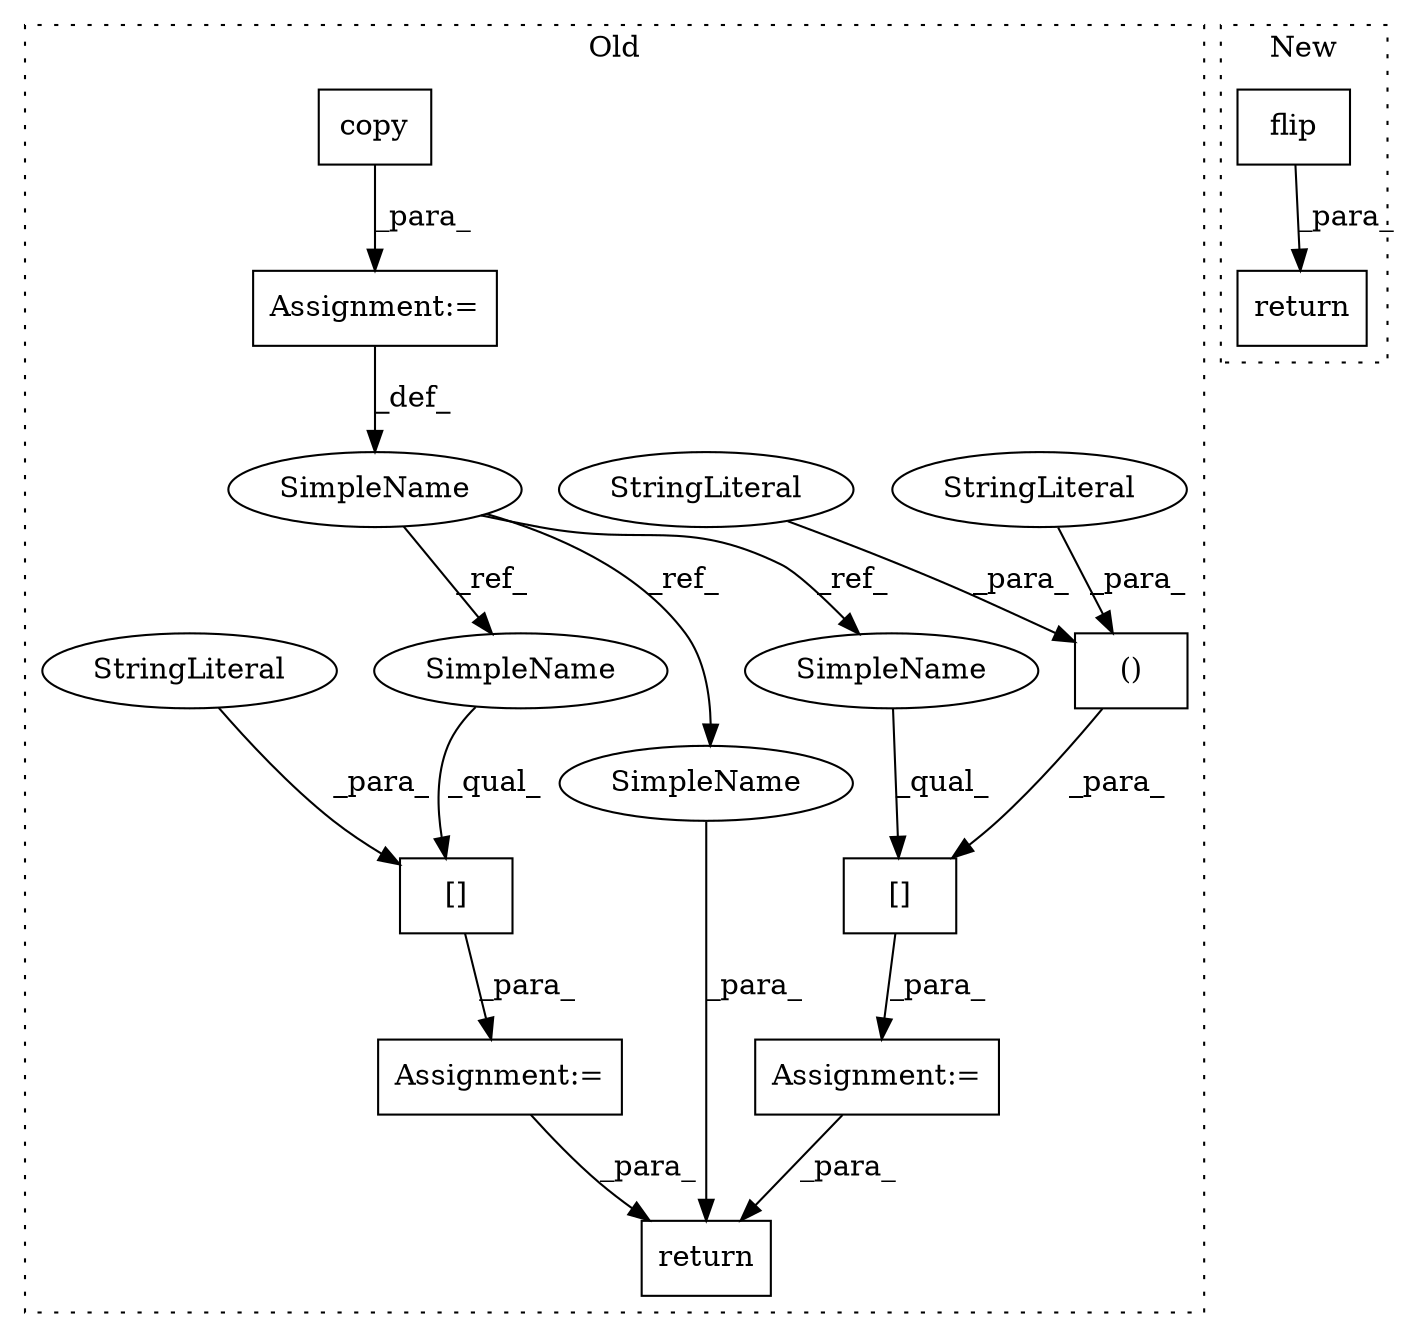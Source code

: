 digraph G {
subgraph cluster0 {
1 [label="return" a="41" s="876" l="7" shape="box"];
4 [label="Assignment:=" a="7" s="526" l="1" shape="box"];
5 [label="Assignment:=" a="7" s="709" l="1" shape="box"];
6 [label="()" a="106" s="721" l="84" shape="box"];
7 [label="[]" a="2" s="710,805" l="11,2" shape="box"];
8 [label="SimpleName" a="42" s="391" l="1" shape="ellipse"];
9 [label="[]" a="2" s="527,547" l="2,1" shape="box"];
10 [label="StringLiteral" a="45" s="752" l="20" shape="ellipse"];
11 [label="StringLiteral" a="45" s="721" l="18" shape="ellipse"];
12 [label="StringLiteral" a="45" s="529" l="18" shape="ellipse"];
13 [label="copy" a="32" s="395" l="6" shape="box"];
14 [label="Assignment:=" a="7" s="392" l="1" shape="box"];
15 [label="SimpleName" a="42" s="710" l="1" shape="ellipse"];
16 [label="SimpleName" a="42" s="883" l="1" shape="ellipse"];
17 [label="SimpleName" a="42" s="527" l="1" shape="ellipse"];
label = "Old";
style="dotted";
}
subgraph cluster1 {
2 [label="flip" a="32" s="404,415" l="5,1" shape="box"];
3 [label="return" a="41" s="391" l="7" shape="box"];
label = "New";
style="dotted";
}
2 -> 3 [label="_para_"];
4 -> 1 [label="_para_"];
5 -> 1 [label="_para_"];
6 -> 7 [label="_para_"];
7 -> 5 [label="_para_"];
8 -> 16 [label="_ref_"];
8 -> 15 [label="_ref_"];
8 -> 17 [label="_ref_"];
9 -> 4 [label="_para_"];
10 -> 6 [label="_para_"];
11 -> 6 [label="_para_"];
12 -> 9 [label="_para_"];
13 -> 14 [label="_para_"];
14 -> 8 [label="_def_"];
15 -> 7 [label="_qual_"];
16 -> 1 [label="_para_"];
17 -> 9 [label="_qual_"];
}